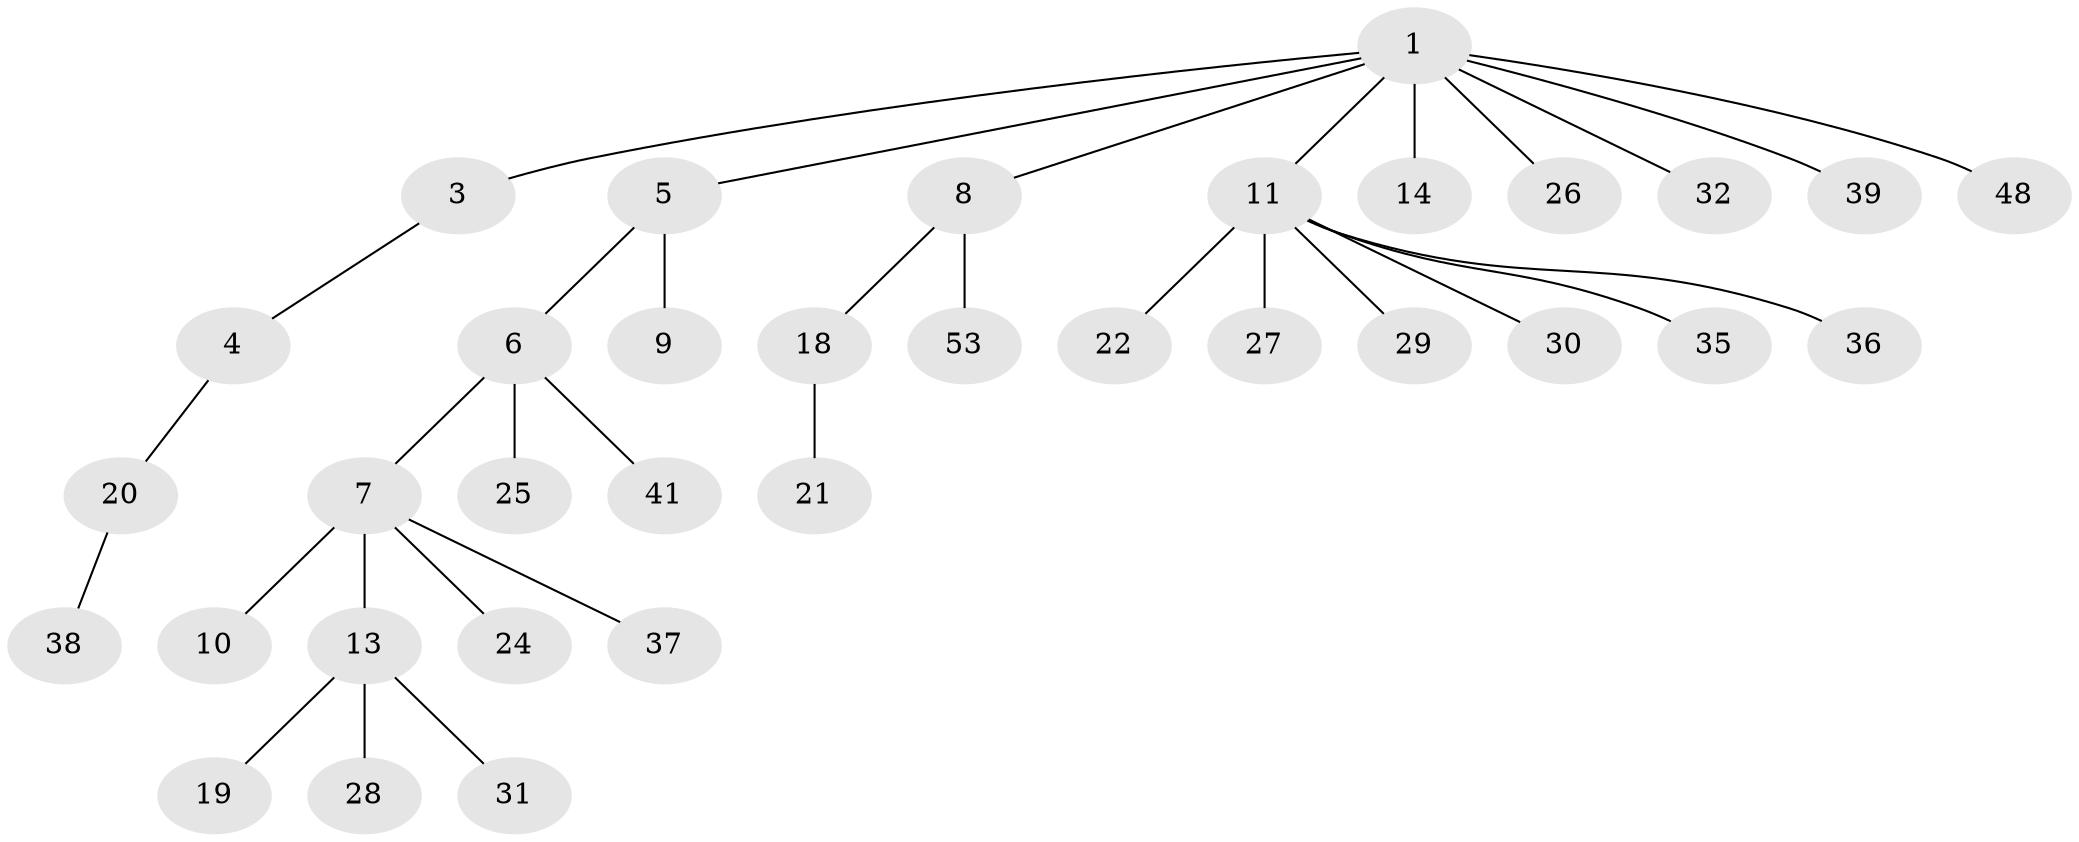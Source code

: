 // Generated by graph-tools (version 1.1) at 2025/52/02/27/25 19:52:13]
// undirected, 34 vertices, 33 edges
graph export_dot {
graph [start="1"]
  node [color=gray90,style=filled];
  1 [super="+2"];
  3;
  4 [super="+44"];
  5 [super="+54"];
  6 [super="+45"];
  7 [super="+15"];
  8 [super="+17"];
  9 [super="+47"];
  10 [super="+33"];
  11 [super="+12"];
  13 [super="+16"];
  14 [super="+49"];
  18;
  19;
  20 [super="+42"];
  21 [super="+23"];
  22;
  24 [super="+34"];
  25 [super="+52"];
  26 [super="+43"];
  27 [super="+40"];
  28;
  29;
  30;
  31 [super="+50"];
  32 [super="+51"];
  35;
  36;
  37 [super="+46"];
  38;
  39;
  41;
  48;
  53;
  1 -- 8;
  1 -- 11;
  1 -- 14;
  1 -- 39;
  1 -- 48;
  1 -- 32;
  1 -- 3;
  1 -- 5;
  1 -- 26;
  3 -- 4;
  4 -- 20;
  5 -- 6;
  5 -- 9;
  6 -- 7;
  6 -- 25;
  6 -- 41;
  7 -- 10;
  7 -- 13;
  7 -- 24;
  7 -- 37;
  8 -- 18;
  8 -- 53;
  11 -- 27;
  11 -- 35;
  11 -- 36;
  11 -- 29;
  11 -- 22;
  11 -- 30;
  13 -- 19;
  13 -- 28;
  13 -- 31;
  18 -- 21;
  20 -- 38;
}

